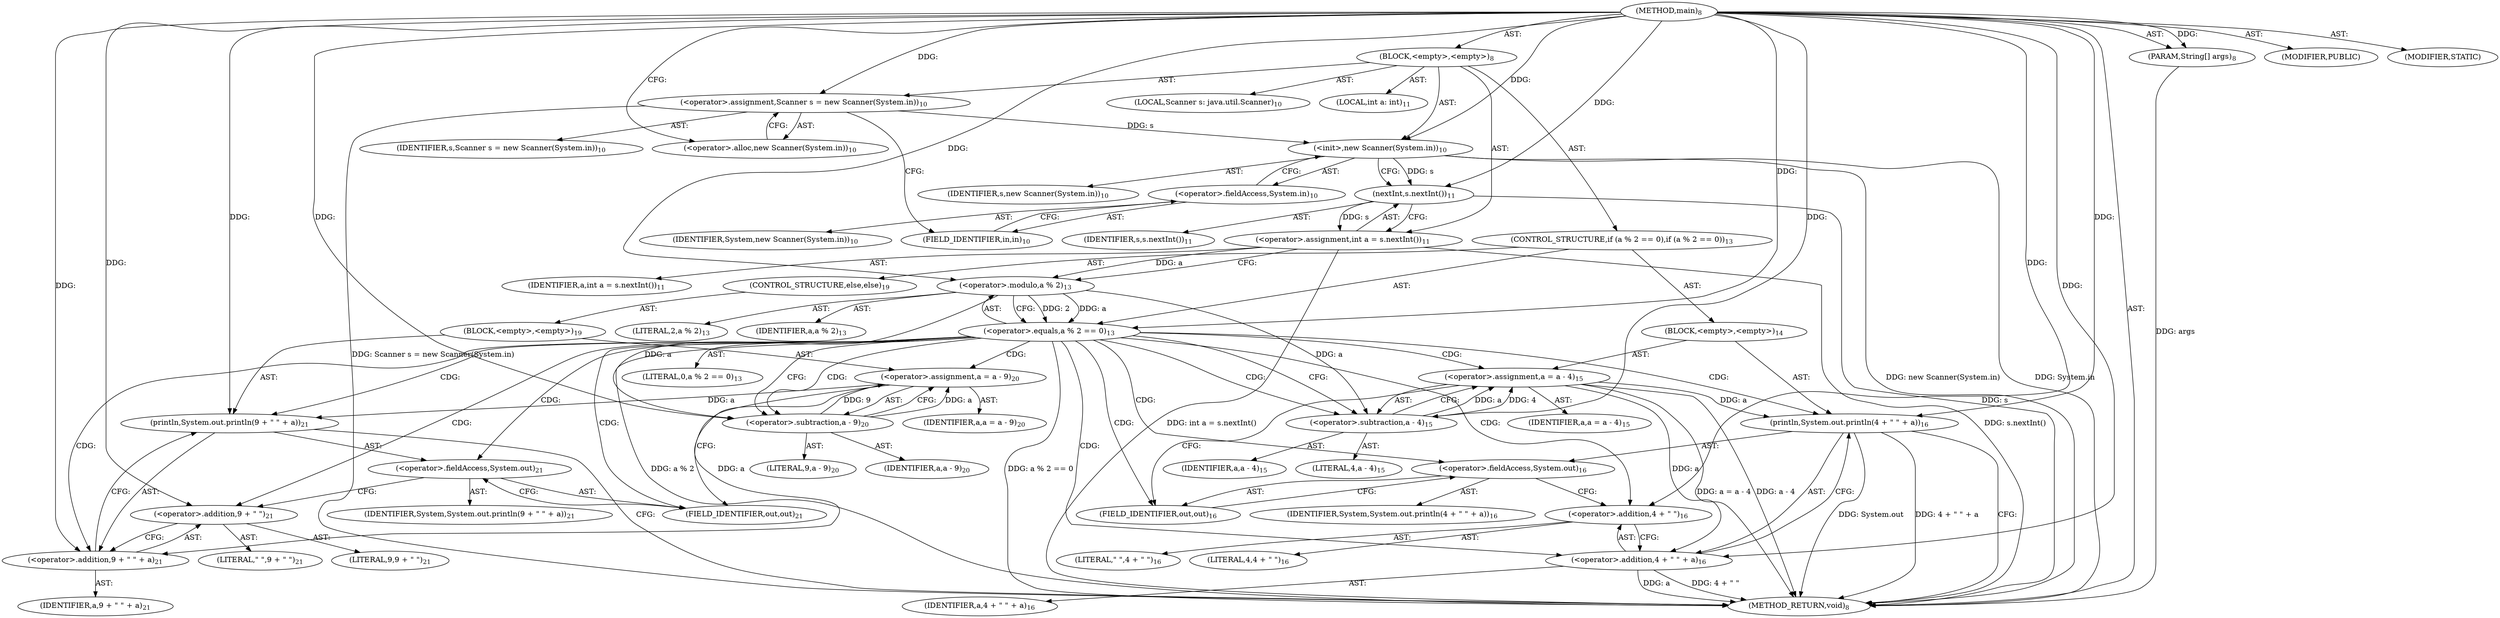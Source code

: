 digraph "main" {  
"19" [label = <(METHOD,main)<SUB>8</SUB>> ]
"20" [label = <(PARAM,String[] args)<SUB>8</SUB>> ]
"21" [label = <(BLOCK,&lt;empty&gt;,&lt;empty&gt;)<SUB>8</SUB>> ]
"4" [label = <(LOCAL,Scanner s: java.util.Scanner)<SUB>10</SUB>> ]
"22" [label = <(&lt;operator&gt;.assignment,Scanner s = new Scanner(System.in))<SUB>10</SUB>> ]
"23" [label = <(IDENTIFIER,s,Scanner s = new Scanner(System.in))<SUB>10</SUB>> ]
"24" [label = <(&lt;operator&gt;.alloc,new Scanner(System.in))<SUB>10</SUB>> ]
"25" [label = <(&lt;init&gt;,new Scanner(System.in))<SUB>10</SUB>> ]
"3" [label = <(IDENTIFIER,s,new Scanner(System.in))<SUB>10</SUB>> ]
"26" [label = <(&lt;operator&gt;.fieldAccess,System.in)<SUB>10</SUB>> ]
"27" [label = <(IDENTIFIER,System,new Scanner(System.in))<SUB>10</SUB>> ]
"28" [label = <(FIELD_IDENTIFIER,in,in)<SUB>10</SUB>> ]
"29" [label = <(LOCAL,int a: int)<SUB>11</SUB>> ]
"30" [label = <(&lt;operator&gt;.assignment,int a = s.nextInt())<SUB>11</SUB>> ]
"31" [label = <(IDENTIFIER,a,int a = s.nextInt())<SUB>11</SUB>> ]
"32" [label = <(nextInt,s.nextInt())<SUB>11</SUB>> ]
"33" [label = <(IDENTIFIER,s,s.nextInt())<SUB>11</SUB>> ]
"34" [label = <(CONTROL_STRUCTURE,if (a % 2 == 0),if (a % 2 == 0))<SUB>13</SUB>> ]
"35" [label = <(&lt;operator&gt;.equals,a % 2 == 0)<SUB>13</SUB>> ]
"36" [label = <(&lt;operator&gt;.modulo,a % 2)<SUB>13</SUB>> ]
"37" [label = <(IDENTIFIER,a,a % 2)<SUB>13</SUB>> ]
"38" [label = <(LITERAL,2,a % 2)<SUB>13</SUB>> ]
"39" [label = <(LITERAL,0,a % 2 == 0)<SUB>13</SUB>> ]
"40" [label = <(BLOCK,&lt;empty&gt;,&lt;empty&gt;)<SUB>14</SUB>> ]
"41" [label = <(&lt;operator&gt;.assignment,a = a - 4)<SUB>15</SUB>> ]
"42" [label = <(IDENTIFIER,a,a = a - 4)<SUB>15</SUB>> ]
"43" [label = <(&lt;operator&gt;.subtraction,a - 4)<SUB>15</SUB>> ]
"44" [label = <(IDENTIFIER,a,a - 4)<SUB>15</SUB>> ]
"45" [label = <(LITERAL,4,a - 4)<SUB>15</SUB>> ]
"46" [label = <(println,System.out.println(4 + &quot; &quot; + a))<SUB>16</SUB>> ]
"47" [label = <(&lt;operator&gt;.fieldAccess,System.out)<SUB>16</SUB>> ]
"48" [label = <(IDENTIFIER,System,System.out.println(4 + &quot; &quot; + a))<SUB>16</SUB>> ]
"49" [label = <(FIELD_IDENTIFIER,out,out)<SUB>16</SUB>> ]
"50" [label = <(&lt;operator&gt;.addition,4 + &quot; &quot; + a)<SUB>16</SUB>> ]
"51" [label = <(&lt;operator&gt;.addition,4 + &quot; &quot;)<SUB>16</SUB>> ]
"52" [label = <(LITERAL,4,4 + &quot; &quot;)<SUB>16</SUB>> ]
"53" [label = <(LITERAL,&quot; &quot;,4 + &quot; &quot;)<SUB>16</SUB>> ]
"54" [label = <(IDENTIFIER,a,4 + &quot; &quot; + a)<SUB>16</SUB>> ]
"55" [label = <(CONTROL_STRUCTURE,else,else)<SUB>19</SUB>> ]
"56" [label = <(BLOCK,&lt;empty&gt;,&lt;empty&gt;)<SUB>19</SUB>> ]
"57" [label = <(&lt;operator&gt;.assignment,a = a - 9)<SUB>20</SUB>> ]
"58" [label = <(IDENTIFIER,a,a = a - 9)<SUB>20</SUB>> ]
"59" [label = <(&lt;operator&gt;.subtraction,a - 9)<SUB>20</SUB>> ]
"60" [label = <(IDENTIFIER,a,a - 9)<SUB>20</SUB>> ]
"61" [label = <(LITERAL,9,a - 9)<SUB>20</SUB>> ]
"62" [label = <(println,System.out.println(9 + &quot; &quot; + a))<SUB>21</SUB>> ]
"63" [label = <(&lt;operator&gt;.fieldAccess,System.out)<SUB>21</SUB>> ]
"64" [label = <(IDENTIFIER,System,System.out.println(9 + &quot; &quot; + a))<SUB>21</SUB>> ]
"65" [label = <(FIELD_IDENTIFIER,out,out)<SUB>21</SUB>> ]
"66" [label = <(&lt;operator&gt;.addition,9 + &quot; &quot; + a)<SUB>21</SUB>> ]
"67" [label = <(&lt;operator&gt;.addition,9 + &quot; &quot;)<SUB>21</SUB>> ]
"68" [label = <(LITERAL,9,9 + &quot; &quot;)<SUB>21</SUB>> ]
"69" [label = <(LITERAL,&quot; &quot;,9 + &quot; &quot;)<SUB>21</SUB>> ]
"70" [label = <(IDENTIFIER,a,9 + &quot; &quot; + a)<SUB>21</SUB>> ]
"71" [label = <(MODIFIER,PUBLIC)> ]
"72" [label = <(MODIFIER,STATIC)> ]
"73" [label = <(METHOD_RETURN,void)<SUB>8</SUB>> ]
  "19" -> "20"  [ label = "AST: "] 
  "19" -> "21"  [ label = "AST: "] 
  "19" -> "71"  [ label = "AST: "] 
  "19" -> "72"  [ label = "AST: "] 
  "19" -> "73"  [ label = "AST: "] 
  "21" -> "4"  [ label = "AST: "] 
  "21" -> "22"  [ label = "AST: "] 
  "21" -> "25"  [ label = "AST: "] 
  "21" -> "29"  [ label = "AST: "] 
  "21" -> "30"  [ label = "AST: "] 
  "21" -> "34"  [ label = "AST: "] 
  "22" -> "23"  [ label = "AST: "] 
  "22" -> "24"  [ label = "AST: "] 
  "25" -> "3"  [ label = "AST: "] 
  "25" -> "26"  [ label = "AST: "] 
  "26" -> "27"  [ label = "AST: "] 
  "26" -> "28"  [ label = "AST: "] 
  "30" -> "31"  [ label = "AST: "] 
  "30" -> "32"  [ label = "AST: "] 
  "32" -> "33"  [ label = "AST: "] 
  "34" -> "35"  [ label = "AST: "] 
  "34" -> "40"  [ label = "AST: "] 
  "34" -> "55"  [ label = "AST: "] 
  "35" -> "36"  [ label = "AST: "] 
  "35" -> "39"  [ label = "AST: "] 
  "36" -> "37"  [ label = "AST: "] 
  "36" -> "38"  [ label = "AST: "] 
  "40" -> "41"  [ label = "AST: "] 
  "40" -> "46"  [ label = "AST: "] 
  "41" -> "42"  [ label = "AST: "] 
  "41" -> "43"  [ label = "AST: "] 
  "43" -> "44"  [ label = "AST: "] 
  "43" -> "45"  [ label = "AST: "] 
  "46" -> "47"  [ label = "AST: "] 
  "46" -> "50"  [ label = "AST: "] 
  "47" -> "48"  [ label = "AST: "] 
  "47" -> "49"  [ label = "AST: "] 
  "50" -> "51"  [ label = "AST: "] 
  "50" -> "54"  [ label = "AST: "] 
  "51" -> "52"  [ label = "AST: "] 
  "51" -> "53"  [ label = "AST: "] 
  "55" -> "56"  [ label = "AST: "] 
  "56" -> "57"  [ label = "AST: "] 
  "56" -> "62"  [ label = "AST: "] 
  "57" -> "58"  [ label = "AST: "] 
  "57" -> "59"  [ label = "AST: "] 
  "59" -> "60"  [ label = "AST: "] 
  "59" -> "61"  [ label = "AST: "] 
  "62" -> "63"  [ label = "AST: "] 
  "62" -> "66"  [ label = "AST: "] 
  "63" -> "64"  [ label = "AST: "] 
  "63" -> "65"  [ label = "AST: "] 
  "66" -> "67"  [ label = "AST: "] 
  "66" -> "70"  [ label = "AST: "] 
  "67" -> "68"  [ label = "AST: "] 
  "67" -> "69"  [ label = "AST: "] 
  "22" -> "28"  [ label = "CFG: "] 
  "25" -> "32"  [ label = "CFG: "] 
  "30" -> "36"  [ label = "CFG: "] 
  "24" -> "22"  [ label = "CFG: "] 
  "26" -> "25"  [ label = "CFG: "] 
  "32" -> "30"  [ label = "CFG: "] 
  "35" -> "43"  [ label = "CFG: "] 
  "35" -> "59"  [ label = "CFG: "] 
  "28" -> "26"  [ label = "CFG: "] 
  "36" -> "35"  [ label = "CFG: "] 
  "41" -> "49"  [ label = "CFG: "] 
  "46" -> "73"  [ label = "CFG: "] 
  "43" -> "41"  [ label = "CFG: "] 
  "47" -> "51"  [ label = "CFG: "] 
  "50" -> "46"  [ label = "CFG: "] 
  "57" -> "65"  [ label = "CFG: "] 
  "62" -> "73"  [ label = "CFG: "] 
  "49" -> "47"  [ label = "CFG: "] 
  "51" -> "50"  [ label = "CFG: "] 
  "59" -> "57"  [ label = "CFG: "] 
  "63" -> "67"  [ label = "CFG: "] 
  "66" -> "62"  [ label = "CFG: "] 
  "65" -> "63"  [ label = "CFG: "] 
  "67" -> "66"  [ label = "CFG: "] 
  "19" -> "24"  [ label = "CFG: "] 
  "20" -> "73"  [ label = "DDG: args"] 
  "22" -> "73"  [ label = "DDG: Scanner s = new Scanner(System.in)"] 
  "25" -> "73"  [ label = "DDG: System.in"] 
  "25" -> "73"  [ label = "DDG: new Scanner(System.in)"] 
  "32" -> "73"  [ label = "DDG: s"] 
  "30" -> "73"  [ label = "DDG: s.nextInt()"] 
  "30" -> "73"  [ label = "DDG: int a = s.nextInt()"] 
  "35" -> "73"  [ label = "DDG: a % 2"] 
  "35" -> "73"  [ label = "DDG: a % 2 == 0"] 
  "41" -> "73"  [ label = "DDG: a - 4"] 
  "41" -> "73"  [ label = "DDG: a = a - 4"] 
  "46" -> "73"  [ label = "DDG: System.out"] 
  "50" -> "73"  [ label = "DDG: 4 + &quot; &quot;"] 
  "50" -> "73"  [ label = "DDG: a"] 
  "46" -> "73"  [ label = "DDG: 4 + &quot; &quot; + a"] 
  "19" -> "20"  [ label = "DDG: "] 
  "19" -> "22"  [ label = "DDG: "] 
  "32" -> "30"  [ label = "DDG: s"] 
  "22" -> "25"  [ label = "DDG: s"] 
  "19" -> "25"  [ label = "DDG: "] 
  "25" -> "32"  [ label = "DDG: s"] 
  "19" -> "32"  [ label = "DDG: "] 
  "36" -> "35"  [ label = "DDG: a"] 
  "36" -> "35"  [ label = "DDG: 2"] 
  "19" -> "35"  [ label = "DDG: "] 
  "43" -> "41"  [ label = "DDG: a"] 
  "43" -> "41"  [ label = "DDG: 4"] 
  "30" -> "36"  [ label = "DDG: a"] 
  "19" -> "36"  [ label = "DDG: "] 
  "19" -> "46"  [ label = "DDG: "] 
  "41" -> "46"  [ label = "DDG: a"] 
  "59" -> "57"  [ label = "DDG: a"] 
  "59" -> "57"  [ label = "DDG: 9"] 
  "36" -> "43"  [ label = "DDG: a"] 
  "19" -> "43"  [ label = "DDG: "] 
  "19" -> "50"  [ label = "DDG: "] 
  "41" -> "50"  [ label = "DDG: a"] 
  "19" -> "62"  [ label = "DDG: "] 
  "57" -> "62"  [ label = "DDG: a"] 
  "19" -> "51"  [ label = "DDG: "] 
  "36" -> "59"  [ label = "DDG: a"] 
  "19" -> "59"  [ label = "DDG: "] 
  "19" -> "66"  [ label = "DDG: "] 
  "57" -> "66"  [ label = "DDG: a"] 
  "19" -> "67"  [ label = "DDG: "] 
  "35" -> "47"  [ label = "CDG: "] 
  "35" -> "49"  [ label = "CDG: "] 
  "35" -> "51"  [ label = "CDG: "] 
  "35" -> "57"  [ label = "CDG: "] 
  "35" -> "66"  [ label = "CDG: "] 
  "35" -> "46"  [ label = "CDG: "] 
  "35" -> "67"  [ label = "CDG: "] 
  "35" -> "41"  [ label = "CDG: "] 
  "35" -> "63"  [ label = "CDG: "] 
  "35" -> "65"  [ label = "CDG: "] 
  "35" -> "50"  [ label = "CDG: "] 
  "35" -> "59"  [ label = "CDG: "] 
  "35" -> "62"  [ label = "CDG: "] 
  "35" -> "43"  [ label = "CDG: "] 
}
